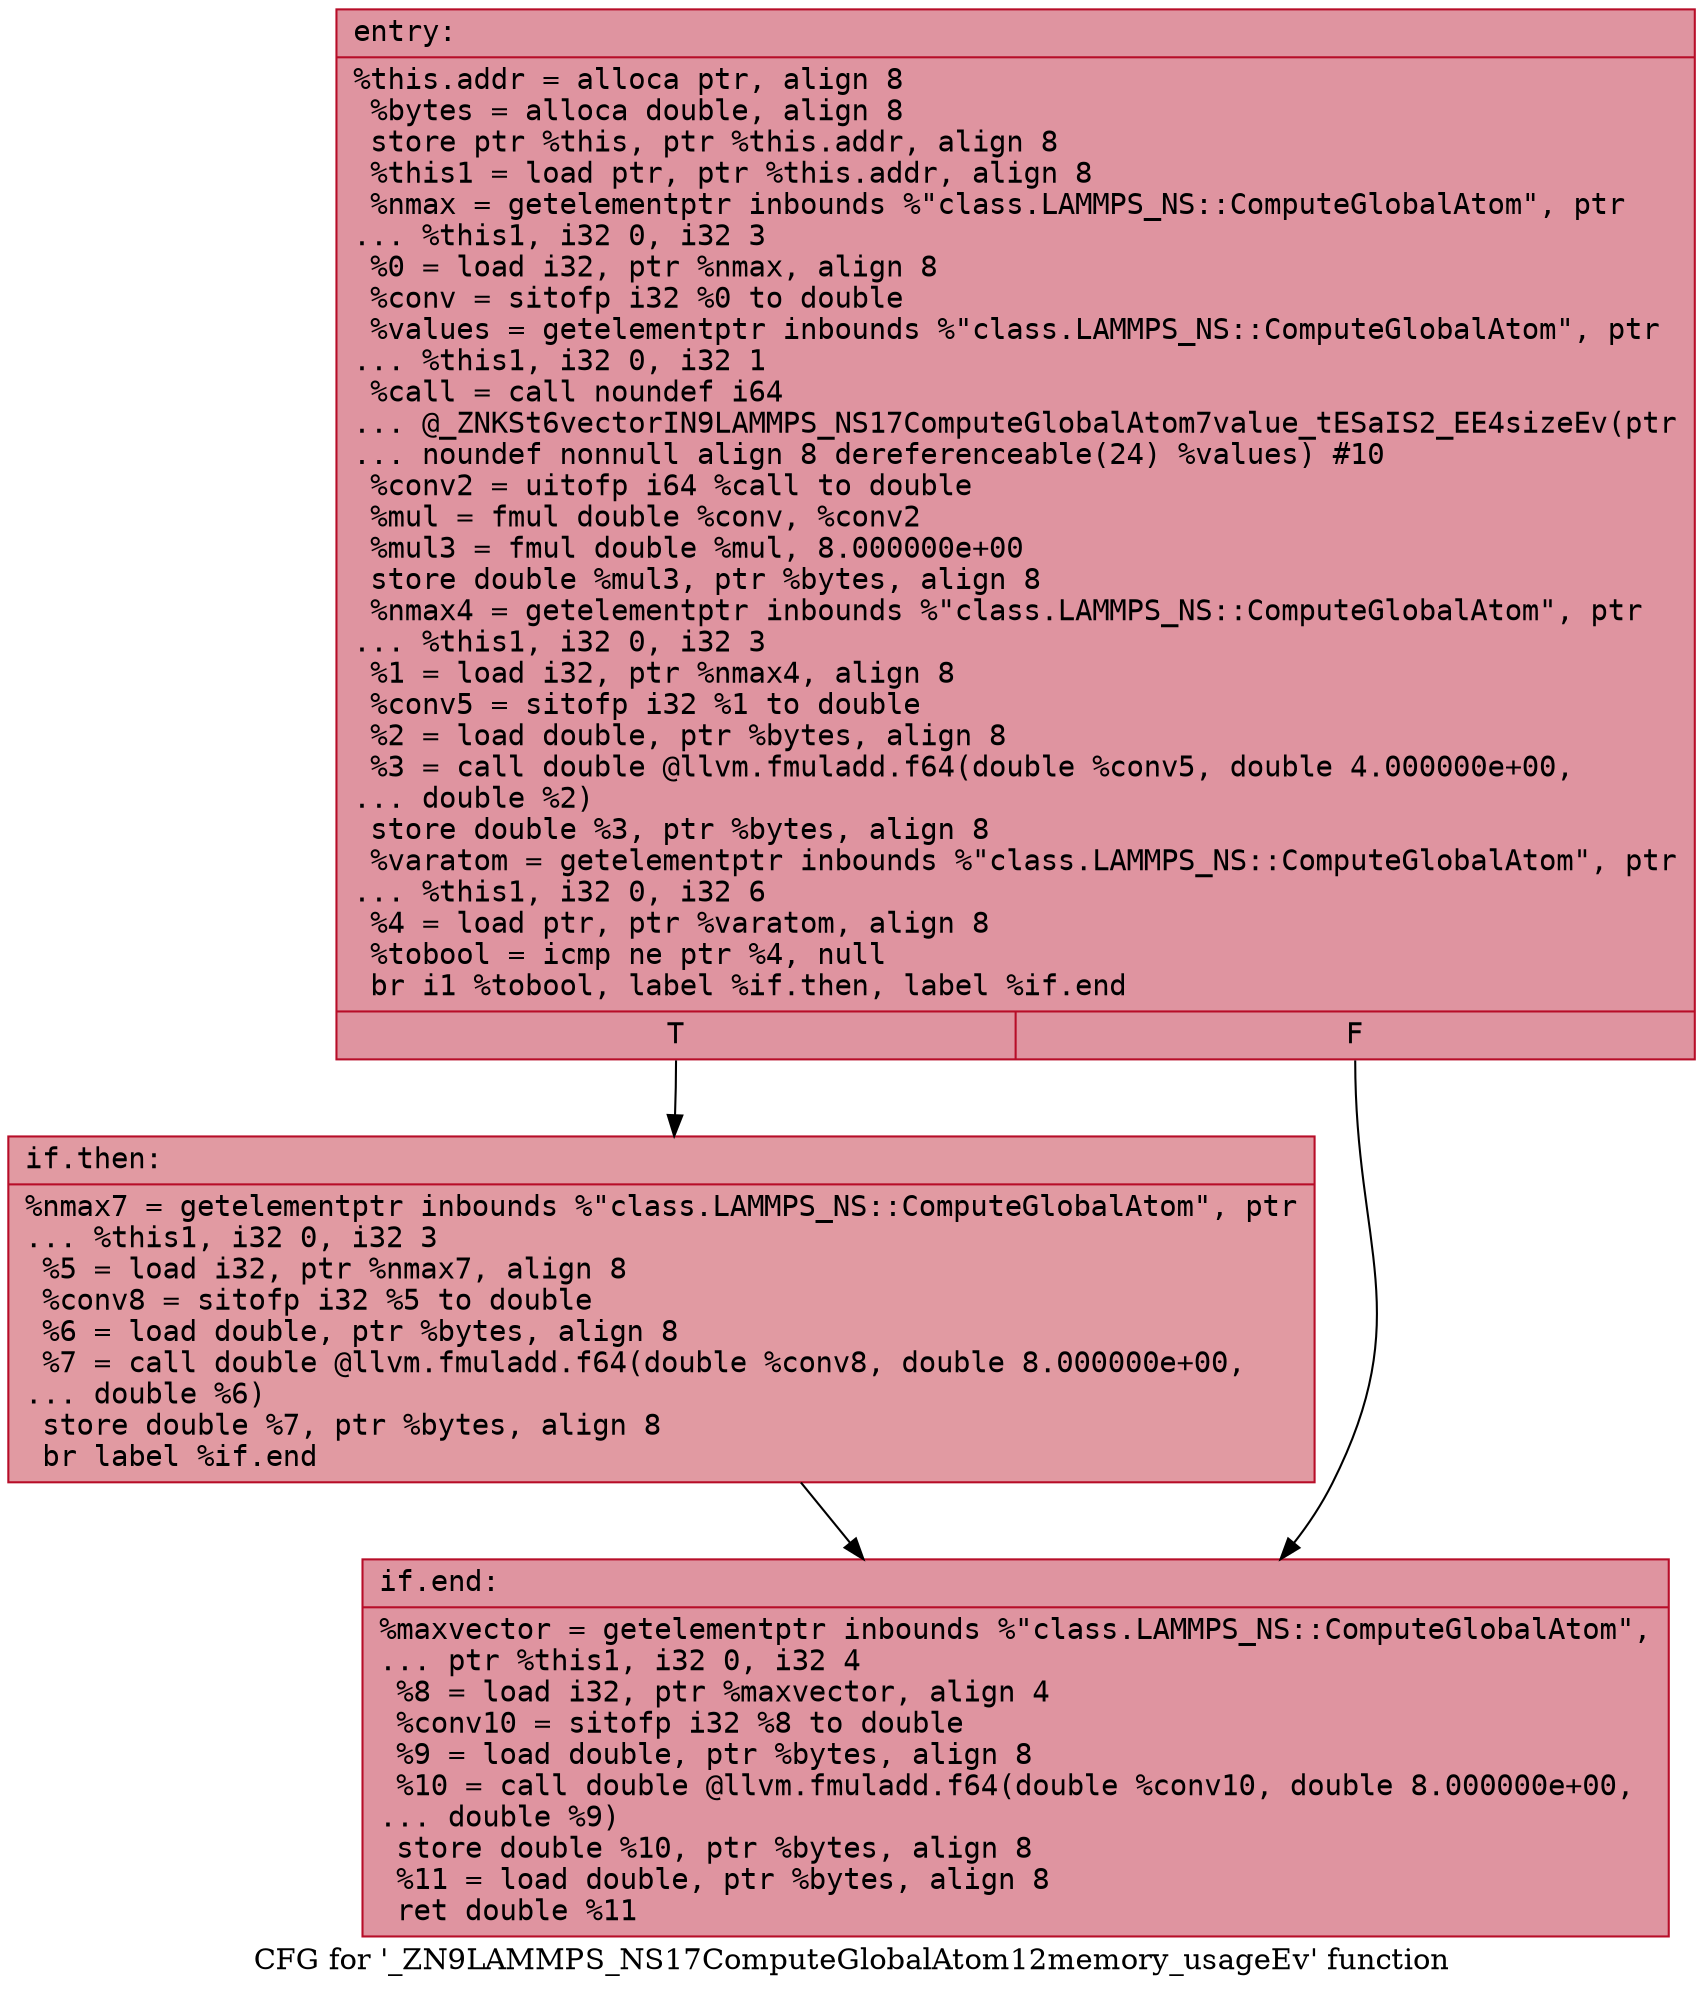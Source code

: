digraph "CFG for '_ZN9LAMMPS_NS17ComputeGlobalAtom12memory_usageEv' function" {
	label="CFG for '_ZN9LAMMPS_NS17ComputeGlobalAtom12memory_usageEv' function";

	Node0x56131ebcf820 [shape=record,color="#b70d28ff", style=filled, fillcolor="#b70d2870" fontname="Courier",label="{entry:\l|  %this.addr = alloca ptr, align 8\l  %bytes = alloca double, align 8\l  store ptr %this, ptr %this.addr, align 8\l  %this1 = load ptr, ptr %this.addr, align 8\l  %nmax = getelementptr inbounds %\"class.LAMMPS_NS::ComputeGlobalAtom\", ptr\l... %this1, i32 0, i32 3\l  %0 = load i32, ptr %nmax, align 8\l  %conv = sitofp i32 %0 to double\l  %values = getelementptr inbounds %\"class.LAMMPS_NS::ComputeGlobalAtom\", ptr\l... %this1, i32 0, i32 1\l  %call = call noundef i64\l... @_ZNKSt6vectorIN9LAMMPS_NS17ComputeGlobalAtom7value_tESaIS2_EE4sizeEv(ptr\l... noundef nonnull align 8 dereferenceable(24) %values) #10\l  %conv2 = uitofp i64 %call to double\l  %mul = fmul double %conv, %conv2\l  %mul3 = fmul double %mul, 8.000000e+00\l  store double %mul3, ptr %bytes, align 8\l  %nmax4 = getelementptr inbounds %\"class.LAMMPS_NS::ComputeGlobalAtom\", ptr\l... %this1, i32 0, i32 3\l  %1 = load i32, ptr %nmax4, align 8\l  %conv5 = sitofp i32 %1 to double\l  %2 = load double, ptr %bytes, align 8\l  %3 = call double @llvm.fmuladd.f64(double %conv5, double 4.000000e+00,\l... double %2)\l  store double %3, ptr %bytes, align 8\l  %varatom = getelementptr inbounds %\"class.LAMMPS_NS::ComputeGlobalAtom\", ptr\l... %this1, i32 0, i32 6\l  %4 = load ptr, ptr %varatom, align 8\l  %tobool = icmp ne ptr %4, null\l  br i1 %tobool, label %if.then, label %if.end\l|{<s0>T|<s1>F}}"];
	Node0x56131ebcf820:s0 -> Node0x56131ebd0880[tooltip="entry -> if.then\nProbability 62.50%" ];
	Node0x56131ebcf820:s1 -> Node0x56131ebd08f0[tooltip="entry -> if.end\nProbability 37.50%" ];
	Node0x56131ebd0880 [shape=record,color="#b70d28ff", style=filled, fillcolor="#bb1b2c70" fontname="Courier",label="{if.then:\l|  %nmax7 = getelementptr inbounds %\"class.LAMMPS_NS::ComputeGlobalAtom\", ptr\l... %this1, i32 0, i32 3\l  %5 = load i32, ptr %nmax7, align 8\l  %conv8 = sitofp i32 %5 to double\l  %6 = load double, ptr %bytes, align 8\l  %7 = call double @llvm.fmuladd.f64(double %conv8, double 8.000000e+00,\l... double %6)\l  store double %7, ptr %bytes, align 8\l  br label %if.end\l}"];
	Node0x56131ebd0880 -> Node0x56131ebd08f0[tooltip="if.then -> if.end\nProbability 100.00%" ];
	Node0x56131ebd08f0 [shape=record,color="#b70d28ff", style=filled, fillcolor="#b70d2870" fontname="Courier",label="{if.end:\l|  %maxvector = getelementptr inbounds %\"class.LAMMPS_NS::ComputeGlobalAtom\",\l... ptr %this1, i32 0, i32 4\l  %8 = load i32, ptr %maxvector, align 4\l  %conv10 = sitofp i32 %8 to double\l  %9 = load double, ptr %bytes, align 8\l  %10 = call double @llvm.fmuladd.f64(double %conv10, double 8.000000e+00,\l... double %9)\l  store double %10, ptr %bytes, align 8\l  %11 = load double, ptr %bytes, align 8\l  ret double %11\l}"];
}
